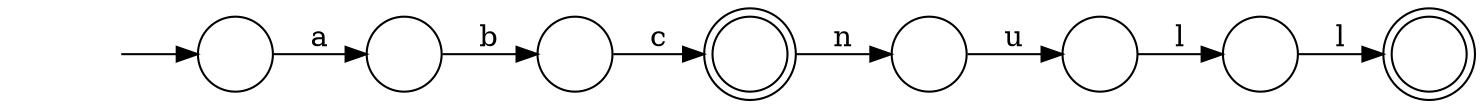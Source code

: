 digraph Automaton {
  rankdir = LR;
  0 [shape=circle,label=""];
  0 -> 1 [label="b"]
  1 [shape=circle,label=""];
  1 -> 3 [label="c"]
  2 [shape=circle,label=""];
  initial [shape=plaintext,label=""];
  initial -> 2
  2 -> 0 [label="a"]
  3 [shape=doublecircle,label=""];
  3 -> 7 [label="n"]
  4 [shape=circle,label=""];
  4 -> 5 [label="l"]
  5 [shape=circle,label=""];
  5 -> 6 [label="l"]
  6 [shape=doublecircle,label=""];
  7 [shape=circle,label=""];
  7 -> 4 [label="u"]
}

